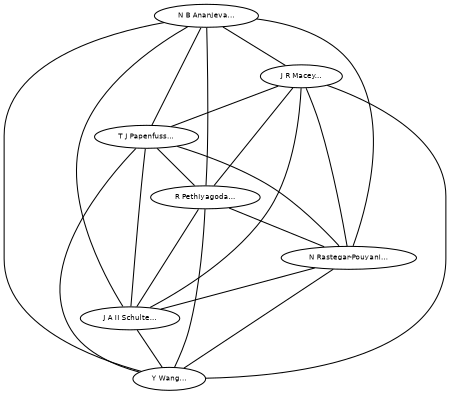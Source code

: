 graph G {
size="3,3";
node [fontsize=7, fontname="Helvetica"];
edge [fontsize=7, fontname="Helvetica"];
node0 [label="N B Ananjeva...", width=0.27433100247,height=0.27433100247];
node1 [label="J R Macey...", width=0.27433100247,height=0.27433100247];
node2 [label="T J Papenfuss...", width=0.27433100247,height=0.27433100247];
node3 [label="R Pethiyagoda...", width=0.27433100247,height=0.27433100247];
node4 [label="N Rastegar-Pouyani...", width=0.27433100247,height=0.27433100247];
node5 [label="J A II Schulte...", width=0.27433100247,height=0.27433100247];
node6 [label="Y Wang...", width=0.27433100247,height=0.27433100247];
node0 -- node1 [label=""];
node0 -- node2 [label=""];
node0 -- node3 [label=""];
node0 -- node4 [label=""];
node0 -- node5 [label=""];
node0 -- node6 [label=""];
node1 -- node2 [label=""];
node1 -- node3 [label=""];
node1 -- node4 [label=""];
node1 -- node5 [label=""];
node1 -- node6 [label=""];
node2 -- node3 [label=""];
node2 -- node4 [label=""];
node2 -- node5 [label=""];
node2 -- node6 [label=""];
node3 -- node4 [label=""];
node3 -- node5 [label=""];
node3 -- node6 [label=""];
node4 -- node5 [label=""];
node4 -- node6 [label=""];
node5 -- node6 [label=""];
}

